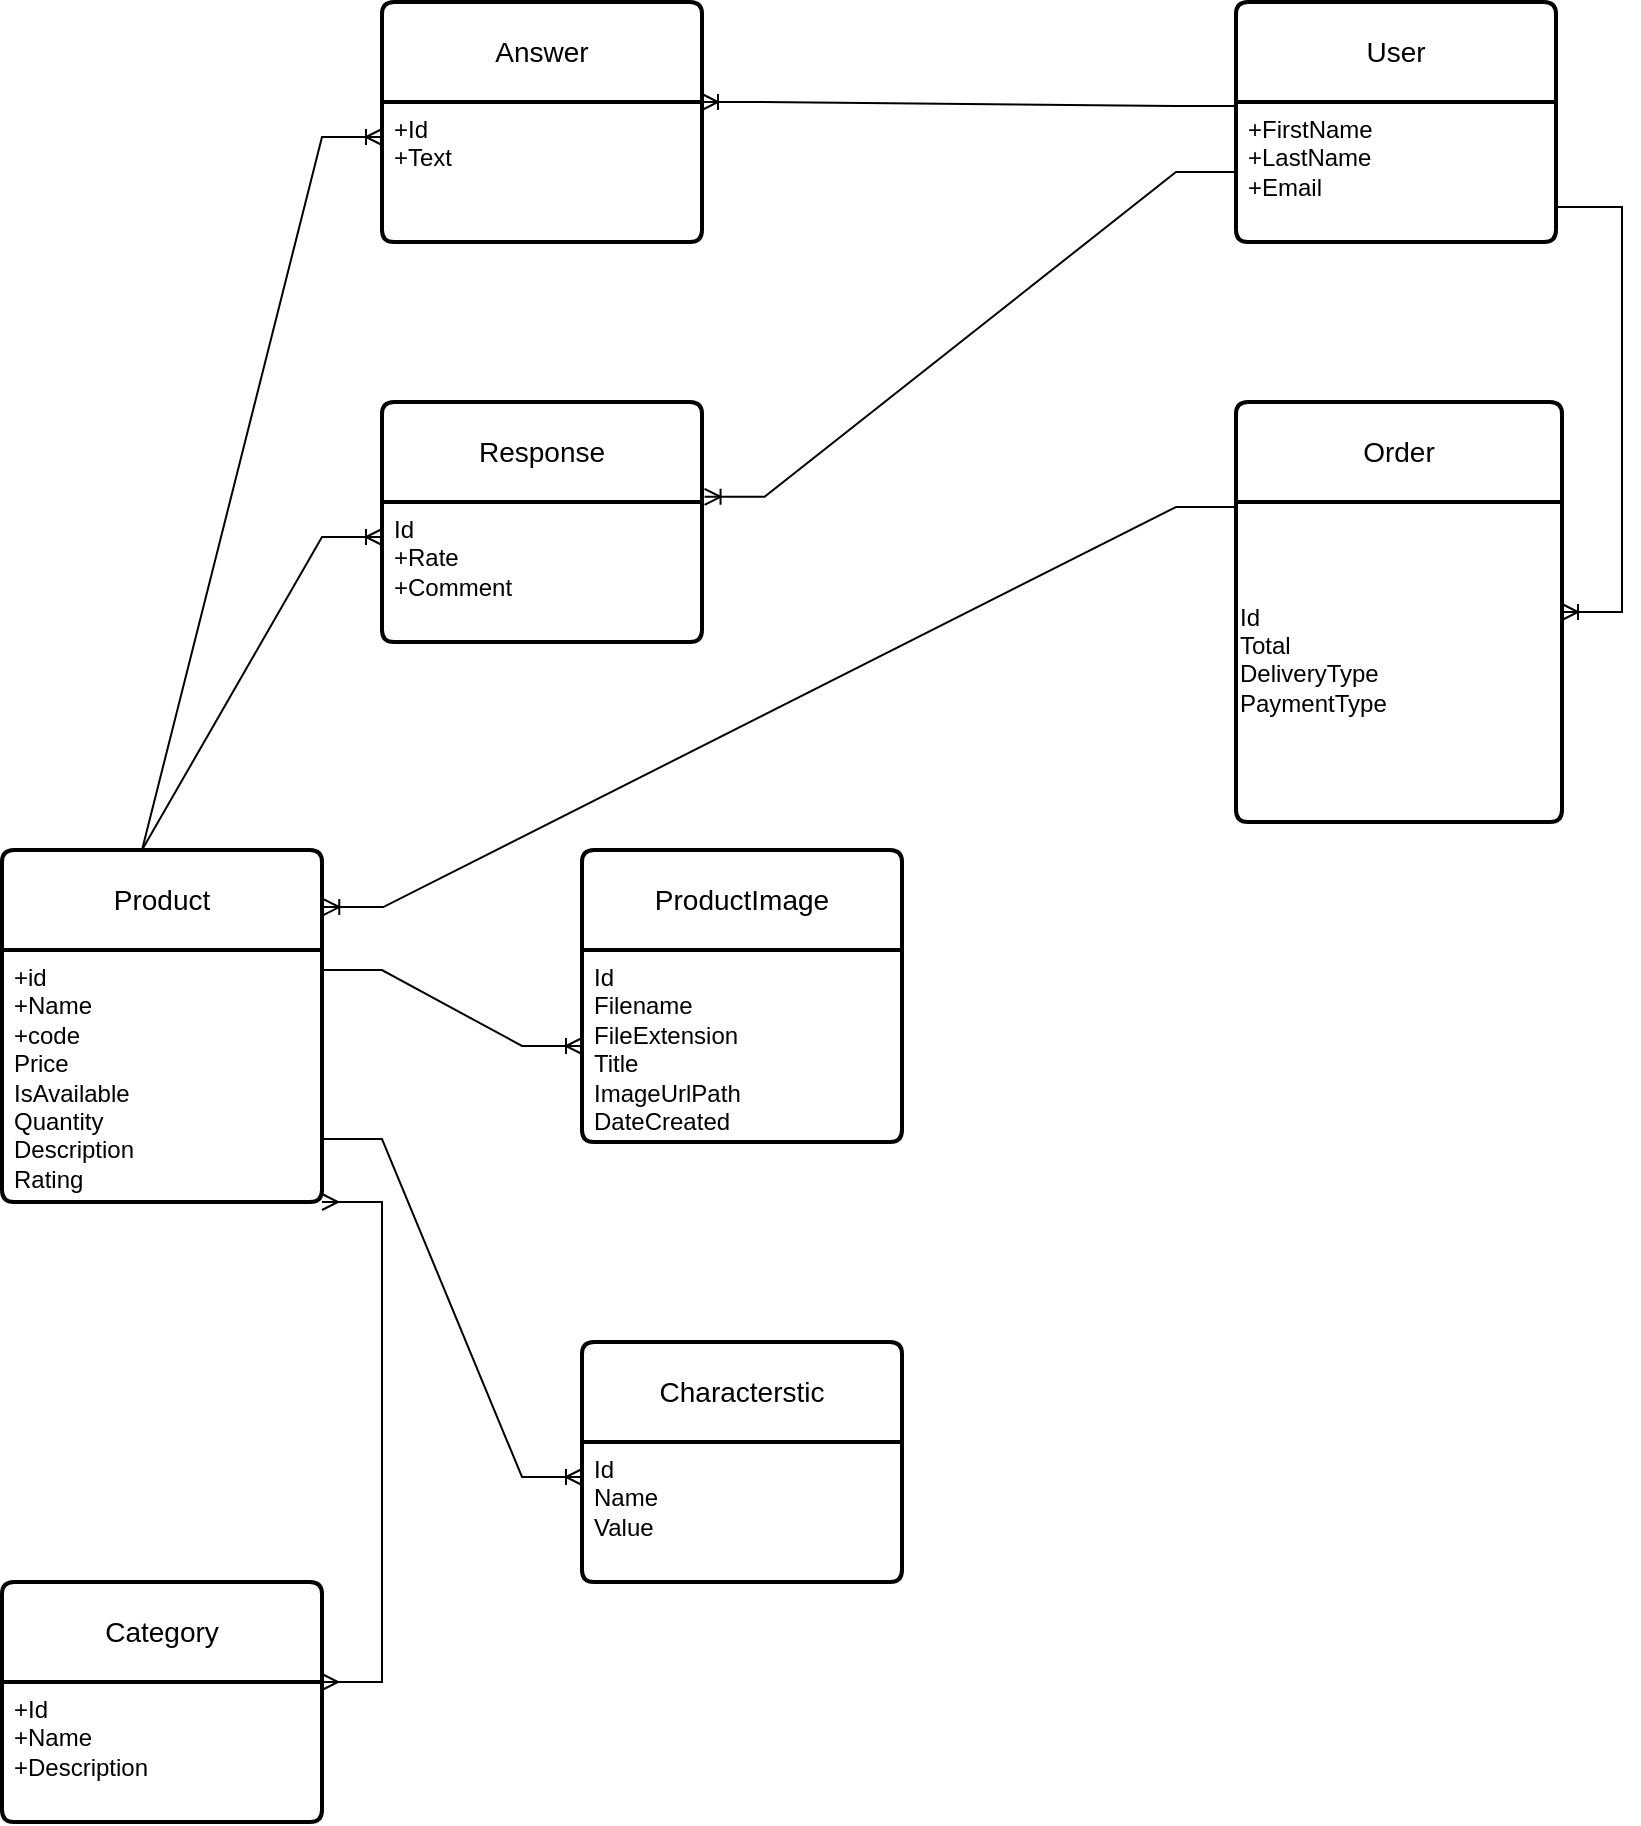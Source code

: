 <mxfile version="24.6.4" type="github">
  <diagram name="Page-1" id="2G2clgIktXzDvsGX44Wx">
    <mxGraphModel dx="1434" dy="893" grid="1" gridSize="10" guides="1" tooltips="1" connect="1" arrows="1" fold="1" page="1" pageScale="1" pageWidth="1654" pageHeight="1169" math="0" shadow="0">
      <root>
        <mxCell id="0" />
        <mxCell id="1" parent="0" />
        <mxCell id="EjFapSTFmHnafdtcggYt-1" value="&lt;div&gt;User&lt;/div&gt;" style="swimlane;childLayout=stackLayout;horizontal=1;startSize=50;horizontalStack=0;rounded=1;fontSize=14;fontStyle=0;strokeWidth=2;resizeParent=0;resizeLast=1;shadow=0;dashed=0;align=center;arcSize=4;whiteSpace=wrap;html=1;" parent="1" vertex="1">
          <mxGeometry x="747" y="40" width="160" height="120" as="geometry">
            <mxRectangle x="505" y="50" width="70" height="50" as="alternateBounds" />
          </mxGeometry>
        </mxCell>
        <mxCell id="EjFapSTFmHnafdtcggYt-2" value="+FirstName&lt;br&gt;+LastName&lt;br&gt;+Email" style="align=left;strokeColor=none;fillColor=none;spacingLeft=4;fontSize=12;verticalAlign=top;resizable=0;rotatable=0;part=1;html=1;" parent="EjFapSTFmHnafdtcggYt-1" vertex="1">
          <mxGeometry y="50" width="160" height="70" as="geometry" />
        </mxCell>
        <mxCell id="EjFapSTFmHnafdtcggYt-11" value="Order" style="swimlane;childLayout=stackLayout;horizontal=1;startSize=50;horizontalStack=0;rounded=1;fontSize=14;fontStyle=0;strokeWidth=2;resizeParent=0;resizeLast=1;shadow=0;dashed=0;align=center;arcSize=4;whiteSpace=wrap;html=1;" parent="1" vertex="1">
          <mxGeometry x="747" y="240" width="163" height="210" as="geometry">
            <mxRectangle x="505" y="50" width="70" height="50" as="alternateBounds" />
          </mxGeometry>
        </mxCell>
        <mxCell id="Wb85t1oUKl6ITRCX41S2-25" value="&lt;p style=&quot;line-height: 110%;&quot;&gt;&lt;/p&gt;&lt;div align=&quot;left&quot;&gt;Id&lt;/div&gt;&lt;div align=&quot;left&quot;&gt;Total&lt;br&gt;&lt;/div&gt;&lt;div align=&quot;left&quot;&gt;DeliveryType&lt;/div&gt;&lt;div align=&quot;left&quot;&gt;PaymentType&lt;/div&gt;&lt;div align=&quot;left&quot;&gt;&lt;br&gt;&lt;/div&gt;" style="text;html=1;align=left;verticalAlign=middle;resizable=0;points=[];autosize=1;strokeColor=none;fillColor=none;" vertex="1" parent="EjFapSTFmHnafdtcggYt-11">
          <mxGeometry y="50" width="163" height="160" as="geometry" />
        </mxCell>
        <mxCell id="EjFapSTFmHnafdtcggYt-16" value="" style="edgeStyle=entityRelationEdgeStyle;fontSize=12;html=1;endArrow=ERoneToMany;rounded=0;exitX=1;exitY=0.75;exitDx=0;exitDy=0;" parent="1" source="EjFapSTFmHnafdtcggYt-2" target="EjFapSTFmHnafdtcggYt-11" edge="1">
          <mxGeometry width="100" height="100" relative="1" as="geometry">
            <mxPoint x="1037" y="160" as="sourcePoint" />
            <mxPoint x="1080" y="260" as="targetPoint" />
            <Array as="points">
              <mxPoint x="1050" y="137.5" />
              <mxPoint x="1040" y="137.5" />
              <mxPoint x="1060" y="217.5" />
              <mxPoint x="1090" y="217.5" />
            </Array>
          </mxGeometry>
        </mxCell>
        <mxCell id="EjFapSTFmHnafdtcggYt-17" value="ProductImage" style="swimlane;childLayout=stackLayout;horizontal=1;startSize=50;horizontalStack=0;rounded=1;fontSize=14;fontStyle=0;strokeWidth=2;resizeParent=0;resizeLast=1;shadow=0;dashed=0;align=center;arcSize=4;whiteSpace=wrap;html=1;" parent="1" vertex="1">
          <mxGeometry x="420" y="464" width="160" height="146" as="geometry" />
        </mxCell>
        <mxCell id="EjFapSTFmHnafdtcggYt-18" value="&lt;div&gt;Id&lt;/div&gt;&lt;div&gt;Filename&lt;/div&gt;&lt;div&gt;FileExtension&lt;/div&gt;&lt;div&gt;Title&lt;/div&gt;&lt;div&gt;ImageUrlPath&lt;/div&gt;&lt;div&gt;DateCreated&lt;br&gt;&lt;/div&gt;" style="align=left;strokeColor=none;fillColor=none;spacingLeft=4;fontSize=12;verticalAlign=top;resizable=0;rotatable=0;part=1;html=1;" parent="EjFapSTFmHnafdtcggYt-17" vertex="1">
          <mxGeometry y="50" width="160" height="96" as="geometry" />
        </mxCell>
        <mxCell id="EjFapSTFmHnafdtcggYt-19" value="" style="edgeStyle=entityRelationEdgeStyle;fontSize=12;html=1;endArrow=ERoneToMany;rounded=0;exitX=1;exitY=0.5;exitDx=0;exitDy=0;entryX=0;entryY=0.5;entryDx=0;entryDy=0;" parent="1" target="EjFapSTFmHnafdtcggYt-18" edge="1">
          <mxGeometry width="100" height="100" relative="1" as="geometry">
            <mxPoint x="290" y="524" as="sourcePoint" />
            <mxPoint x="410" y="560" as="targetPoint" />
          </mxGeometry>
        </mxCell>
        <mxCell id="Wb85t1oUKl6ITRCX41S2-3" value="Product" style="swimlane;childLayout=stackLayout;horizontal=1;startSize=50;horizontalStack=0;rounded=1;fontSize=14;fontStyle=0;strokeWidth=2;resizeParent=0;resizeLast=1;shadow=0;dashed=0;align=center;arcSize=4;whiteSpace=wrap;html=1;" vertex="1" parent="1">
          <mxGeometry x="130" y="464" width="160" height="176" as="geometry" />
        </mxCell>
        <object label="+id&lt;br&gt;+Name&lt;br&gt;&lt;div&gt;+code&lt;/div&gt;&lt;div&gt;Price&lt;/div&gt;&lt;div&gt;IsAvailable&lt;/div&gt;&lt;div&gt;Quantity&lt;/div&gt;&lt;div&gt;Description&lt;/div&gt;Rating" Price="" id="Wb85t1oUKl6ITRCX41S2-4">
          <mxCell style="align=left;strokeColor=none;fillColor=none;spacingLeft=4;fontSize=12;verticalAlign=top;resizable=0;rotatable=0;part=1;html=1;" vertex="1" parent="Wb85t1oUKl6ITRCX41S2-3">
            <mxGeometry y="50" width="160" height="126" as="geometry" />
          </mxCell>
        </object>
        <mxCell id="Wb85t1oUKl6ITRCX41S2-5" value="Characterstic" style="swimlane;childLayout=stackLayout;horizontal=1;startSize=50;horizontalStack=0;rounded=1;fontSize=14;fontStyle=0;strokeWidth=2;resizeParent=0;resizeLast=1;shadow=0;dashed=0;align=center;arcSize=4;whiteSpace=wrap;html=1;" vertex="1" parent="1">
          <mxGeometry x="420" y="710" width="160" height="120" as="geometry" />
        </mxCell>
        <mxCell id="Wb85t1oUKl6ITRCX41S2-6" value="&lt;div&gt;Id&lt;/div&gt;&lt;div&gt;Name&lt;/div&gt;&lt;div&gt;Value&lt;br&gt;&lt;/div&gt;" style="align=left;strokeColor=none;fillColor=none;spacingLeft=4;fontSize=12;verticalAlign=top;resizable=0;rotatable=0;part=1;html=1;" vertex="1" parent="Wb85t1oUKl6ITRCX41S2-5">
          <mxGeometry y="50" width="160" height="70" as="geometry" />
        </mxCell>
        <mxCell id="Wb85t1oUKl6ITRCX41S2-9" value="" style="edgeStyle=entityRelationEdgeStyle;fontSize=12;html=1;endArrow=ERoneToMany;rounded=0;exitX=1;exitY=0.75;exitDx=0;exitDy=0;entryX=0;entryY=0.25;entryDx=0;entryDy=0;" edge="1" parent="1" source="Wb85t1oUKl6ITRCX41S2-4" target="Wb85t1oUKl6ITRCX41S2-6">
          <mxGeometry width="100" height="100" relative="1" as="geometry">
            <mxPoint x="300" y="750" as="sourcePoint" />
            <mxPoint x="400" y="650" as="targetPoint" />
          </mxGeometry>
        </mxCell>
        <mxCell id="Wb85t1oUKl6ITRCX41S2-10" value="Response" style="swimlane;childLayout=stackLayout;horizontal=1;startSize=50;horizontalStack=0;rounded=1;fontSize=14;fontStyle=0;strokeWidth=2;resizeParent=0;resizeLast=1;shadow=0;dashed=0;align=center;arcSize=4;whiteSpace=wrap;html=1;" vertex="1" parent="1">
          <mxGeometry x="320" y="240" width="160" height="120" as="geometry" />
        </mxCell>
        <mxCell id="Wb85t1oUKl6ITRCX41S2-11" value="Id&lt;br&gt;+Rate&lt;br&gt;+Comment" style="align=left;strokeColor=none;fillColor=none;spacingLeft=4;fontSize=12;verticalAlign=top;resizable=0;rotatable=0;part=1;html=1;" vertex="1" parent="Wb85t1oUKl6ITRCX41S2-10">
          <mxGeometry y="50" width="160" height="70" as="geometry" />
        </mxCell>
        <mxCell id="Wb85t1oUKl6ITRCX41S2-13" value="" style="edgeStyle=entityRelationEdgeStyle;fontSize=12;html=1;endArrow=ERoneToMany;rounded=0;exitX=0.25;exitY=0;exitDx=0;exitDy=0;entryX=0;entryY=0.25;entryDx=0;entryDy=0;" edge="1" parent="1" source="Wb85t1oUKl6ITRCX41S2-3" target="Wb85t1oUKl6ITRCX41S2-11">
          <mxGeometry width="100" height="100" relative="1" as="geometry">
            <mxPoint x="150" y="390" as="sourcePoint" />
            <mxPoint x="250" y="290" as="targetPoint" />
          </mxGeometry>
        </mxCell>
        <mxCell id="Wb85t1oUKl6ITRCX41S2-14" value="Answer" style="swimlane;childLayout=stackLayout;horizontal=1;startSize=50;horizontalStack=0;rounded=1;fontSize=14;fontStyle=0;strokeWidth=2;resizeParent=0;resizeLast=1;shadow=0;dashed=0;align=center;arcSize=4;whiteSpace=wrap;html=1;" vertex="1" parent="1">
          <mxGeometry x="320" y="40" width="160" height="120" as="geometry" />
        </mxCell>
        <mxCell id="Wb85t1oUKl6ITRCX41S2-15" value="+Id&lt;br&gt;+Text" style="align=left;strokeColor=none;fillColor=none;spacingLeft=4;fontSize=12;verticalAlign=top;resizable=0;rotatable=0;part=1;html=1;" vertex="1" parent="Wb85t1oUKl6ITRCX41S2-14">
          <mxGeometry y="50" width="160" height="70" as="geometry" />
        </mxCell>
        <mxCell id="Wb85t1oUKl6ITRCX41S2-16" value="" style="edgeStyle=entityRelationEdgeStyle;fontSize=12;html=1;endArrow=ERoneToMany;rounded=0;exitX=0.25;exitY=0;exitDx=0;exitDy=0;entryX=0;entryY=0.25;entryDx=0;entryDy=0;" edge="1" parent="1" source="Wb85t1oUKl6ITRCX41S2-3" target="Wb85t1oUKl6ITRCX41S2-15">
          <mxGeometry width="100" height="100" relative="1" as="geometry">
            <mxPoint x="110" y="320" as="sourcePoint" />
            <mxPoint x="210" y="220" as="targetPoint" />
          </mxGeometry>
        </mxCell>
        <mxCell id="Wb85t1oUKl6ITRCX41S2-17" value="" style="edgeStyle=entityRelationEdgeStyle;fontSize=12;html=1;endArrow=ERoneToMany;rounded=0;exitX=-0.006;exitY=0.433;exitDx=0;exitDy=0;exitPerimeter=0;entryX=1;entryY=0;entryDx=0;entryDy=0;" edge="1" parent="1" source="EjFapSTFmHnafdtcggYt-1" target="Wb85t1oUKl6ITRCX41S2-15">
          <mxGeometry width="100" height="100" relative="1" as="geometry">
            <mxPoint x="480" y="430" as="sourcePoint" />
            <mxPoint x="580" y="330" as="targetPoint" />
          </mxGeometry>
        </mxCell>
        <mxCell id="Wb85t1oUKl6ITRCX41S2-18" value="" style="edgeStyle=entityRelationEdgeStyle;fontSize=12;html=1;endArrow=ERoneToMany;rounded=0;entryX=1.008;entryY=0.395;entryDx=0;entryDy=0;entryPerimeter=0;exitX=0;exitY=0.5;exitDx=0;exitDy=0;" edge="1" parent="1" source="EjFapSTFmHnafdtcggYt-2" target="Wb85t1oUKl6ITRCX41S2-10">
          <mxGeometry width="100" height="100" relative="1" as="geometry">
            <mxPoint x="530" y="330" as="sourcePoint" />
            <mxPoint x="630" y="230" as="targetPoint" />
          </mxGeometry>
        </mxCell>
        <mxCell id="Wb85t1oUKl6ITRCX41S2-19" value="Category" style="swimlane;childLayout=stackLayout;horizontal=1;startSize=50;horizontalStack=0;rounded=1;fontSize=14;fontStyle=0;strokeWidth=2;resizeParent=0;resizeLast=1;shadow=0;dashed=0;align=center;arcSize=4;whiteSpace=wrap;html=1;" vertex="1" parent="1">
          <mxGeometry x="130" y="830" width="160" height="120" as="geometry" />
        </mxCell>
        <mxCell id="Wb85t1oUKl6ITRCX41S2-20" value="+Id&lt;br&gt;+Name&lt;br&gt;+Description" style="align=left;strokeColor=none;fillColor=none;spacingLeft=4;fontSize=12;verticalAlign=top;resizable=0;rotatable=0;part=1;html=1;" vertex="1" parent="Wb85t1oUKl6ITRCX41S2-19">
          <mxGeometry y="50" width="160" height="70" as="geometry" />
        </mxCell>
        <mxCell id="Wb85t1oUKl6ITRCX41S2-21" value="" style="edgeStyle=entityRelationEdgeStyle;fontSize=12;html=1;endArrow=ERmany;startArrow=ERmany;rounded=0;entryX=1;entryY=1;entryDx=0;entryDy=0;exitX=1;exitY=0;exitDx=0;exitDy=0;" edge="1" parent="1" source="Wb85t1oUKl6ITRCX41S2-20" target="Wb85t1oUKl6ITRCX41S2-4">
          <mxGeometry width="100" height="100" relative="1" as="geometry">
            <mxPoint x="40" y="810" as="sourcePoint" />
            <mxPoint x="40" y="620" as="targetPoint" />
            <Array as="points">
              <mxPoint y="700" />
            </Array>
          </mxGeometry>
        </mxCell>
        <mxCell id="Wb85t1oUKl6ITRCX41S2-22" value="" style="edgeStyle=entityRelationEdgeStyle;fontSize=12;html=1;endArrow=ERoneToMany;rounded=0;entryX=1.004;entryY=0.162;entryDx=0;entryDy=0;entryPerimeter=0;exitX=0;exitY=0.25;exitDx=0;exitDy=0;" edge="1" parent="1" source="EjFapSTFmHnafdtcggYt-11" target="Wb85t1oUKl6ITRCX41S2-3">
          <mxGeometry width="100" height="100" relative="1" as="geometry">
            <mxPoint x="550" y="380" as="sourcePoint" />
            <mxPoint x="650" y="280" as="targetPoint" />
          </mxGeometry>
        </mxCell>
      </root>
    </mxGraphModel>
  </diagram>
</mxfile>
